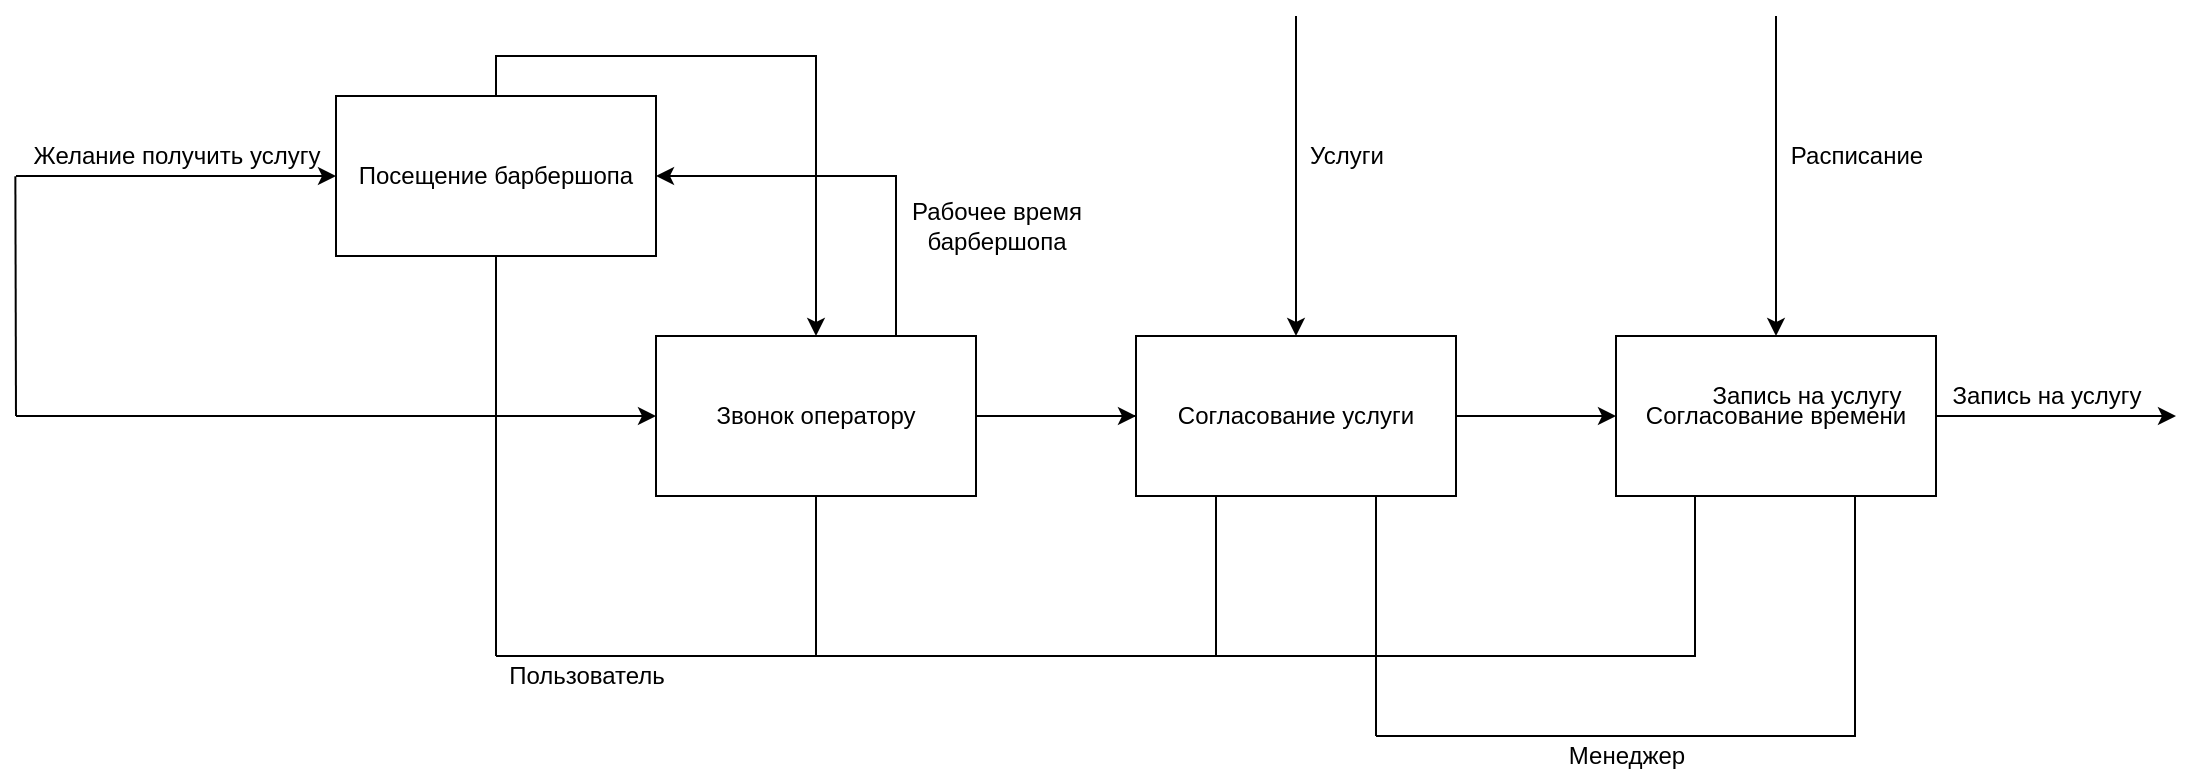 <mxfile version="12.3.2" type="device" pages="1"><diagram id="JYlwlv0Mt1ezH1Kt1s9n" name="Page-1"><mxGraphModel dx="1851" dy="592" grid="1" gridSize="10" guides="1" tooltips="1" connect="1" arrows="1" fold="1" page="1" pageScale="1" pageWidth="827" pageHeight="1169" math="0" shadow="0"><root><mxCell id="0"/><mxCell id="1" parent="0"/><mxCell id="iKIpeX5DKfBqSx_A3nmt-2" style="edgeStyle=orthogonalEdgeStyle;rounded=0;orthogonalLoop=1;jettySize=auto;html=1;exitX=0;exitY=0.5;exitDx=0;exitDy=0;startArrow=classic;startFill=1;endArrow=none;endFill=0;" edge="1" parent="1" source="iKIpeX5DKfBqSx_A3nmt-1"><mxGeometry relative="1" as="geometry"><mxPoint x="-40" y="200" as="targetPoint"/></mxGeometry></mxCell><mxCell id="iKIpeX5DKfBqSx_A3nmt-18" style="edgeStyle=orthogonalEdgeStyle;rounded=0;orthogonalLoop=1;jettySize=auto;html=1;entryX=0;entryY=0.5;entryDx=0;entryDy=0;startArrow=classic;startFill=1;endArrow=none;endFill=0;" edge="1" parent="1" source="iKIpeX5DKfBqSx_A3nmt-1" target="iKIpeX5DKfBqSx_A3nmt-8"><mxGeometry relative="1" as="geometry"/></mxCell><mxCell id="iKIpeX5DKfBqSx_A3nmt-23" style="edgeStyle=orthogonalEdgeStyle;rounded=0;orthogonalLoop=1;jettySize=auto;html=1;exitX=0.5;exitY=0;exitDx=0;exitDy=0;entryX=0.5;entryY=0;entryDx=0;entryDy=0;startArrow=none;startFill=0;endArrow=classic;endFill=1;" edge="1" parent="1" source="iKIpeX5DKfBqSx_A3nmt-1" target="iKIpeX5DKfBqSx_A3nmt-5"><mxGeometry relative="1" as="geometry"/></mxCell><mxCell id="iKIpeX5DKfBqSx_A3nmt-1" value="Посещение барбершопа" style="rounded=0;whiteSpace=wrap;html=1;" vertex="1" parent="1"><mxGeometry x="120" y="160" width="160" height="80" as="geometry"/></mxCell><mxCell id="iKIpeX5DKfBqSx_A3nmt-3" value="Желание получить услугу" style="text;html=1;align=center;verticalAlign=middle;resizable=0;points=[];;autosize=1;" vertex="1" parent="1"><mxGeometry x="-40" y="180" width="160" height="20" as="geometry"/></mxCell><mxCell id="iKIpeX5DKfBqSx_A3nmt-6" style="edgeStyle=orthogonalEdgeStyle;rounded=0;orthogonalLoop=1;jettySize=auto;html=1;exitX=0;exitY=0.5;exitDx=0;exitDy=0;startArrow=classic;startFill=1;endArrow=none;endFill=0;" edge="1" parent="1" source="iKIpeX5DKfBqSx_A3nmt-5"><mxGeometry relative="1" as="geometry"><mxPoint x="-40" y="320" as="targetPoint"/></mxGeometry></mxCell><mxCell id="iKIpeX5DKfBqSx_A3nmt-9" style="edgeStyle=orthogonalEdgeStyle;rounded=0;orthogonalLoop=1;jettySize=auto;html=1;exitX=1;exitY=0.5;exitDx=0;exitDy=0;entryX=0;entryY=0.5;entryDx=0;entryDy=0;startArrow=none;startFill=0;endArrow=classic;endFill=1;" edge="1" parent="1" source="iKIpeX5DKfBqSx_A3nmt-5" target="iKIpeX5DKfBqSx_A3nmt-8"><mxGeometry relative="1" as="geometry"/></mxCell><mxCell id="iKIpeX5DKfBqSx_A3nmt-5" value="Звонок оператору" style="rounded=0;whiteSpace=wrap;html=1;" vertex="1" parent="1"><mxGeometry x="280" y="280" width="160" height="80" as="geometry"/></mxCell><mxCell id="iKIpeX5DKfBqSx_A3nmt-7" value="" style="endArrow=none;html=1;entryX=-0.002;entryY=1.005;entryDx=0;entryDy=0;entryPerimeter=0;" edge="1" parent="1" target="iKIpeX5DKfBqSx_A3nmt-3"><mxGeometry width="50" height="50" relative="1" as="geometry"><mxPoint x="-40" y="320" as="sourcePoint"/><mxPoint x="30" y="250" as="targetPoint"/></mxGeometry></mxCell><mxCell id="iKIpeX5DKfBqSx_A3nmt-11" style="edgeStyle=orthogonalEdgeStyle;rounded=0;orthogonalLoop=1;jettySize=auto;html=1;exitX=1;exitY=0.5;exitDx=0;exitDy=0;startArrow=none;startFill=0;endArrow=classic;endFill=1;" edge="1" parent="1" source="iKIpeX5DKfBqSx_A3nmt-8" target="iKIpeX5DKfBqSx_A3nmt-10"><mxGeometry relative="1" as="geometry"/></mxCell><mxCell id="iKIpeX5DKfBqSx_A3nmt-14" style="edgeStyle=orthogonalEdgeStyle;rounded=0;orthogonalLoop=1;jettySize=auto;html=1;exitX=0.5;exitY=0;exitDx=0;exitDy=0;startArrow=classic;startFill=1;endArrow=none;endFill=0;" edge="1" parent="1" source="iKIpeX5DKfBqSx_A3nmt-8"><mxGeometry relative="1" as="geometry"><mxPoint x="600" y="120" as="targetPoint"/></mxGeometry></mxCell><mxCell id="iKIpeX5DKfBqSx_A3nmt-8" value="Согласование услуги" style="rounded=0;whiteSpace=wrap;html=1;" vertex="1" parent="1"><mxGeometry x="520" y="280" width="160" height="80" as="geometry"/></mxCell><mxCell id="iKIpeX5DKfBqSx_A3nmt-12" style="edgeStyle=orthogonalEdgeStyle;rounded=0;orthogonalLoop=1;jettySize=auto;html=1;exitX=1;exitY=0.5;exitDx=0;exitDy=0;startArrow=none;startFill=0;endArrow=classic;endFill=1;" edge="1" parent="1" source="iKIpeX5DKfBqSx_A3nmt-10"><mxGeometry relative="1" as="geometry"><mxPoint x="920" y="320" as="targetPoint"/></mxGeometry></mxCell><mxCell id="iKIpeX5DKfBqSx_A3nmt-40" style="edgeStyle=orthogonalEdgeStyle;rounded=0;orthogonalLoop=1;jettySize=auto;html=1;exitX=1;exitY=0.5;exitDx=0;exitDy=0;startArrow=none;startFill=0;endArrow=classic;endFill=1;" edge="1" parent="1" source="iKIpeX5DKfBqSx_A3nmt-10"><mxGeometry relative="1" as="geometry"><mxPoint x="1040" y="320" as="targetPoint"/></mxGeometry></mxCell><mxCell id="iKIpeX5DKfBqSx_A3nmt-10" value="Согласование времени" style="rounded=0;whiteSpace=wrap;html=1;" vertex="1" parent="1"><mxGeometry x="760" y="280" width="160" height="80" as="geometry"/></mxCell><mxCell id="iKIpeX5DKfBqSx_A3nmt-13" value="Запись на услугу" style="text;html=1;align=center;verticalAlign=middle;resizable=0;points=[];;autosize=1;" vertex="1" parent="1"><mxGeometry x="800" y="300" width="110" height="20" as="geometry"/></mxCell><mxCell id="iKIpeX5DKfBqSx_A3nmt-15" value="Услуги" style="text;html=1;align=center;verticalAlign=middle;resizable=0;points=[];;autosize=1;" vertex="1" parent="1"><mxGeometry x="600" y="180" width="50" height="20" as="geometry"/></mxCell><mxCell id="iKIpeX5DKfBqSx_A3nmt-16" style="edgeStyle=orthogonalEdgeStyle;rounded=0;orthogonalLoop=1;jettySize=auto;html=1;exitX=0.5;exitY=0;exitDx=0;exitDy=0;startArrow=classic;startFill=1;endArrow=none;endFill=0;" edge="1" parent="1"><mxGeometry relative="1" as="geometry"><mxPoint x="840" y="120" as="targetPoint"/><mxPoint x="840" y="280" as="sourcePoint"/></mxGeometry></mxCell><mxCell id="iKIpeX5DKfBqSx_A3nmt-17" value="Расписание" style="text;html=1;align=center;verticalAlign=middle;resizable=0;points=[];;autosize=1;" vertex="1" parent="1"><mxGeometry x="840" y="180" width="80" height="20" as="geometry"/></mxCell><mxCell id="iKIpeX5DKfBqSx_A3nmt-19" value="Рабочее время&lt;br&gt;барбершопа" style="text;html=1;align=center;verticalAlign=middle;resizable=0;points=[];;autosize=1;" vertex="1" parent="1"><mxGeometry x="400" y="210" width="100" height="30" as="geometry"/></mxCell><mxCell id="iKIpeX5DKfBqSx_A3nmt-25" value="" style="endArrow=none;html=1;entryX=0.5;entryY=1;entryDx=0;entryDy=0;" edge="1" parent="1" target="iKIpeX5DKfBqSx_A3nmt-1"><mxGeometry width="50" height="50" relative="1" as="geometry"><mxPoint x="200" y="440" as="sourcePoint"/><mxPoint x="210" y="400" as="targetPoint"/></mxGeometry></mxCell><mxCell id="iKIpeX5DKfBqSx_A3nmt-26" value="" style="endArrow=none;html=1;" edge="1" parent="1"><mxGeometry width="50" height="50" relative="1" as="geometry"><mxPoint x="200" y="440" as="sourcePoint"/><mxPoint x="800" y="440" as="targetPoint"/></mxGeometry></mxCell><mxCell id="iKIpeX5DKfBqSx_A3nmt-27" value="" style="endArrow=none;html=1;entryX=0.5;entryY=1;entryDx=0;entryDy=0;" edge="1" parent="1" target="iKIpeX5DKfBqSx_A3nmt-5"><mxGeometry width="50" height="50" relative="1" as="geometry"><mxPoint x="360" y="440" as="sourcePoint"/><mxPoint x="380" y="380" as="targetPoint"/></mxGeometry></mxCell><mxCell id="iKIpeX5DKfBqSx_A3nmt-30" value="Пользователь" style="text;html=1;align=center;verticalAlign=middle;resizable=0;points=[];;autosize=1;" vertex="1" parent="1"><mxGeometry x="200" y="440" width="90" height="20" as="geometry"/></mxCell><mxCell id="iKIpeX5DKfBqSx_A3nmt-31" value="" style="endArrow=none;html=1;entryX=0.5;entryY=1;entryDx=0;entryDy=0;" edge="1" parent="1"><mxGeometry width="50" height="50" relative="1" as="geometry"><mxPoint x="560" y="440" as="sourcePoint"/><mxPoint x="560" y="360" as="targetPoint"/></mxGeometry></mxCell><mxCell id="iKIpeX5DKfBqSx_A3nmt-33" value="" style="endArrow=none;html=1;entryX=0.5;entryY=1;entryDx=0;entryDy=0;" edge="1" parent="1"><mxGeometry width="50" height="50" relative="1" as="geometry"><mxPoint x="799.5" y="440" as="sourcePoint"/><mxPoint x="799.5" y="360" as="targetPoint"/></mxGeometry></mxCell><mxCell id="iKIpeX5DKfBqSx_A3nmt-34" value="" style="endArrow=none;html=1;entryX=0.75;entryY=1;entryDx=0;entryDy=0;" edge="1" parent="1" target="iKIpeX5DKfBqSx_A3nmt-8"><mxGeometry width="50" height="50" relative="1" as="geometry"><mxPoint x="640" y="480" as="sourcePoint"/><mxPoint x="670" y="380" as="targetPoint"/></mxGeometry></mxCell><mxCell id="iKIpeX5DKfBqSx_A3nmt-35" value="" style="endArrow=none;html=1;entryX=0.75;entryY=1;entryDx=0;entryDy=0;" edge="1" parent="1"><mxGeometry width="50" height="50" relative="1" as="geometry"><mxPoint x="879.5" y="480" as="sourcePoint"/><mxPoint x="879.5" y="360" as="targetPoint"/></mxGeometry></mxCell><mxCell id="iKIpeX5DKfBqSx_A3nmt-36" value="" style="endArrow=none;html=1;" edge="1" parent="1"><mxGeometry width="50" height="50" relative="1" as="geometry"><mxPoint x="640" y="480" as="sourcePoint"/><mxPoint x="880" y="480" as="targetPoint"/></mxGeometry></mxCell><mxCell id="iKIpeX5DKfBqSx_A3nmt-37" value="Менеджер" style="text;html=1;align=center;verticalAlign=middle;resizable=0;points=[];;autosize=1;" vertex="1" parent="1"><mxGeometry x="730" y="480" width="70" height="20" as="geometry"/></mxCell><mxCell id="iKIpeX5DKfBqSx_A3nmt-43" value="Запись на услугу" style="text;html=1;align=center;verticalAlign=middle;resizable=0;points=[];;autosize=1;" vertex="1" parent="1"><mxGeometry x="920" y="300" width="110" height="20" as="geometry"/></mxCell></root></mxGraphModel></diagram></mxfile>